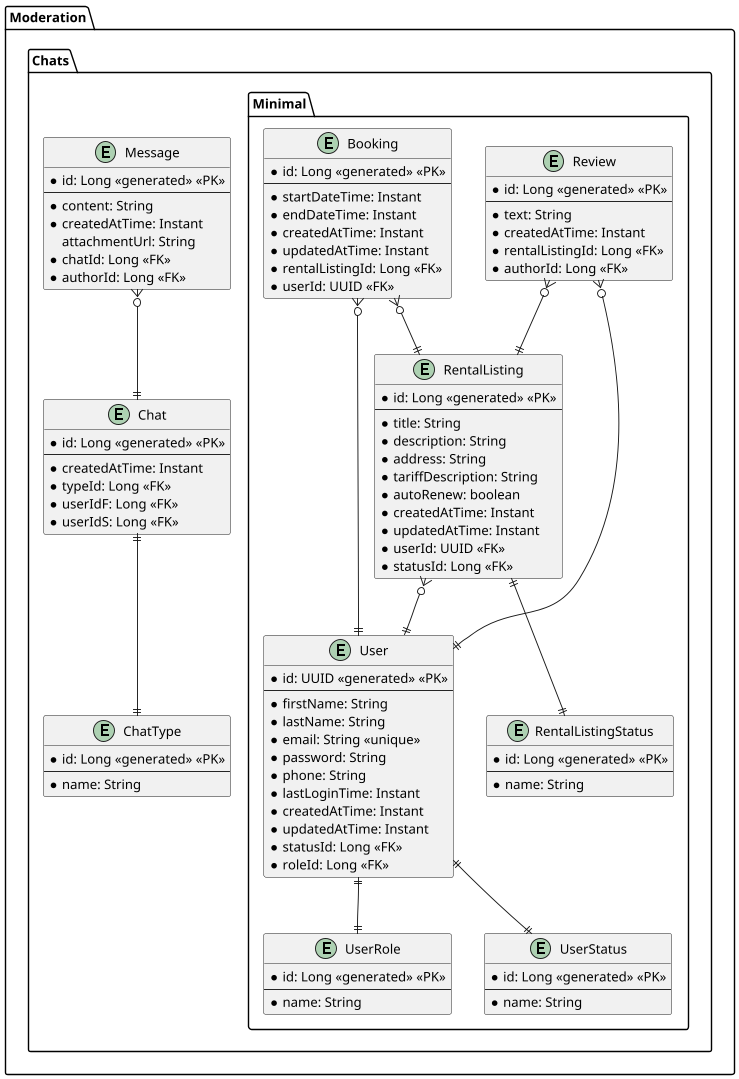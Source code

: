 @startuml database
allow_mixing

scale max 1920 width
scale max 1080 height

left to right direction
top to bottom direction


package "Moderation" {
  package "Chats" {
    package "Minimal" {
      entity "User" as user {
        * id: UUID <<generated>> <<PK>>
        ---
        * firstName: String
        * lastName: String
        * email: String <<unique>>
        * password: String
        * phone: String
        * lastLoginTime: Instant
        * createdAtTime: Instant
        * updatedAtTime: Instant
        * statusId: Long <<FK>>
        * roleId: Long <<FK>>
      }

      ' USER, ADMIN, MODERATOR
      entity "UserRole" as userRole {
        * id: Long <<generated>> <<PK>>
        ---
        * name: String
      }

      ' ACTIVE, BLOCKED, DELETED
      entity "UserStatus" as userStatus {
        * id: Long <<generated>> <<PK>>
        ---
        * name: String
      }

      entity "RentalListing" as rentalListing {
        * id: Long <<generated>> <<PK>>
        ---
        * title: String
        * description: String
        * address: String
        * tariffDescription: String
        * autoRenew: boolean
        * createdAtTime: Instant
        * updatedAtTime: Instant
        * userId: UUID <<FK>>
        * statusId: Long <<FK>>
      }

      ' ACTIVE, BLOCKED, ONDELETION, DELETED
      entity "RentalListingStatus" as rentalListingStatus {
        * id: Long <<generated>> <<PK>>
        ---
        * name: String
      }

      entity "Booking" as booking {
        * id: Long <<generated>> <<PK>>
        ---
        * startDateTime: Instant
        * endDateTime: Instant
        * createdAtTime: Instant
        * updatedAtTime: Instant
        * rentalListingId: Long <<FK>>
        * userId: UUID <<FK>>
      }

      entity "Review" as review {
        * id: Long <<generated>> <<PK>>
        ---
        * text: String
        * createdAtTime: Instant
        * rentalListingId: Long <<FK>>
        * authorId: Long <<FK>>
      }

      user ||--|| userRole
      user ||--|| userStatus

      rentalListing }o--|| user
      rentalListing ||--|| rentalListingStatus

      booking }o--|| rentalListing
      booking }o--|| user

      review }o--|| user
      review }o--|| rentalListing
    }

    entity "Chat" as chat {
      * id: Long <<generated>> <<PK>>
      ---
      * createdAtTime: Instant
      * typeId: Long <<FK>>
      * userIdF: Long <<FK>>
      * userIdS: Long <<FK>>
    }

    entity "ChatType" as chatType {
      * id: Long <<generated>> <<PK>>
      ---
      * name: String
    }

    entity "Message" as message {
      * id: Long <<generated>> <<PK>>
      ---
      * content: String
      * createdAtTime: Instant
      attachmentUrl: String
      * chatId: Long <<FK>>
      * authorId: Long <<FK>>
    }

    ' chat }o--|| user
    ' chat }o--|| user
    chat ||--|| chatType

    message }o--|| chat
    ' message }o--|| user
  }
}


@enduml
